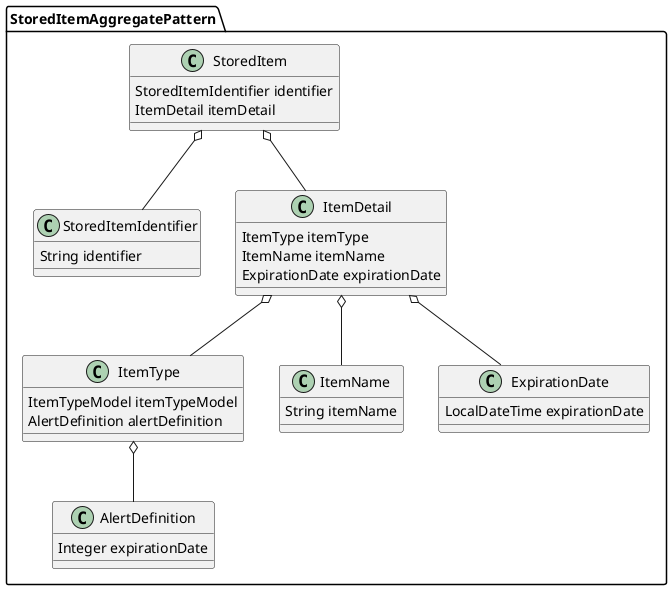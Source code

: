 @startuml
package StoredItemAggregatePattern {
  class StoredItem{
    StoredItemIdentifier identifier
    ItemDetail itemDetail
  }
  class StoredItemIdentifier {
    String identifier
  }
  class ItemDetail {
    ItemType itemType
    ItemName itemName
    ExpirationDate expirationDate
  }

  class ItemType {
    ItemTypeModel itemTypeModel
    AlertDefinition alertDefinition
  }
  class AlertDefinition {
    Integer expirationDate
  }
  class ItemName {
    String itemName
  }
  class ExpirationDate {
    LocalDateTime expirationDate
  }
}
StoredItem o-- StoredItemIdentifier
StoredItem o-- ItemDetail
ItemDetail o-- ItemName
ItemDetail o-- ItemType
ItemDetail o-- ExpirationDate
ItemType o-- AlertDefinition
@enduml